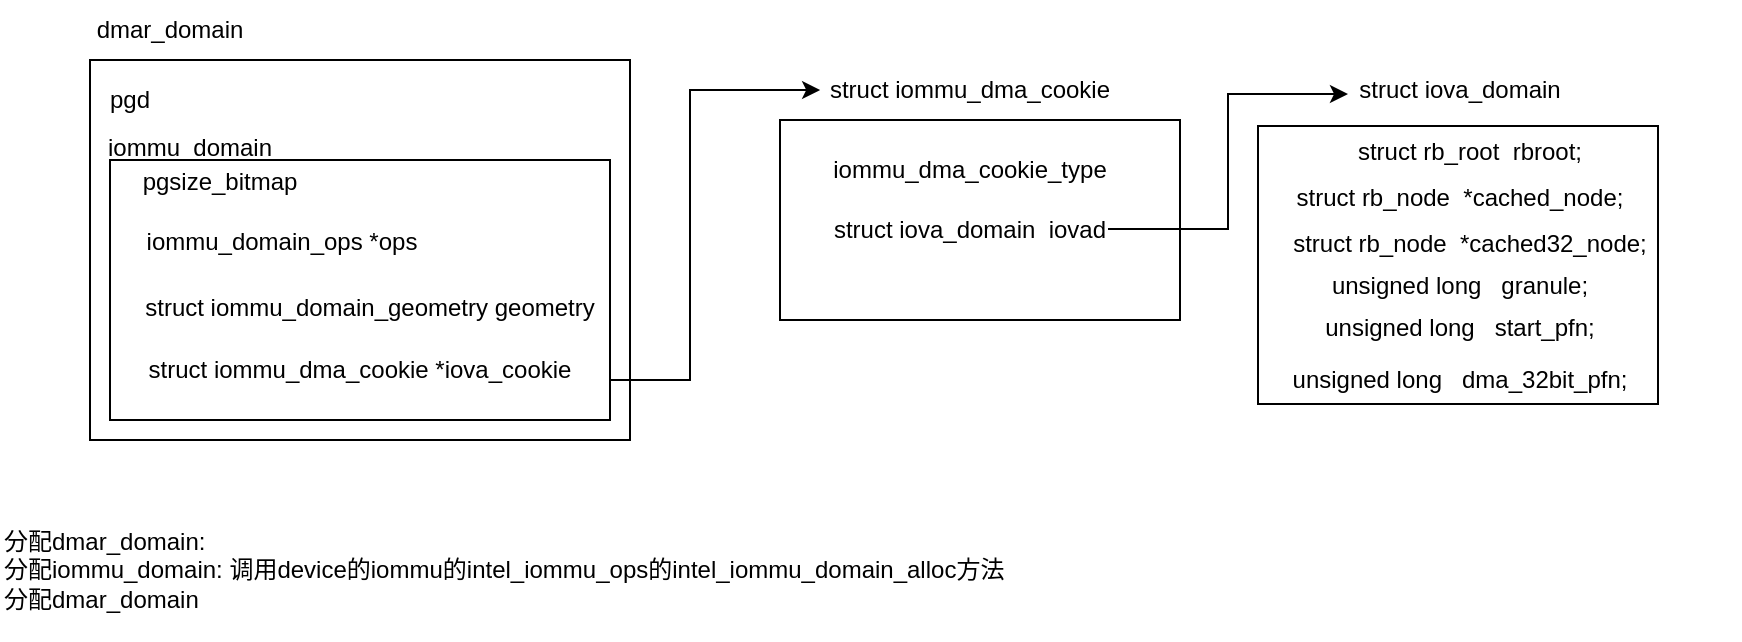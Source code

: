 <mxfile version="20.3.0" type="device"><diagram id="utEguKFqvJW7rHO8f7Bx" name="Page-1"><mxGraphModel dx="1038" dy="649" grid="1" gridSize="10" guides="1" tooltips="1" connect="1" arrows="1" fold="1" page="1" pageScale="1" pageWidth="850" pageHeight="1100" math="0" shadow="0"><root><mxCell id="0"/><mxCell id="1" parent="0"/><mxCell id="kc70yEtdPABtjrN_hR05-35" value="" style="rounded=0;whiteSpace=wrap;html=1;" vertex="1" parent="1"><mxGeometry x="759" y="443" width="200" height="139" as="geometry"/></mxCell><mxCell id="kc70yEtdPABtjrN_hR05-30" value="" style="rounded=0;whiteSpace=wrap;html=1;" vertex="1" parent="1"><mxGeometry x="520" y="440" width="200" height="100" as="geometry"/></mxCell><mxCell id="kc70yEtdPABtjrN_hR05-27" value="" style="rounded=0;whiteSpace=wrap;html=1;" vertex="1" parent="1"><mxGeometry x="175" y="410" width="270" height="190" as="geometry"/></mxCell><mxCell id="kc70yEtdPABtjrN_hR05-2" value="iommu_domain" style="text;html=1;strokeColor=none;fillColor=none;align=center;verticalAlign=middle;whiteSpace=wrap;rounded=0;" vertex="1" parent="1"><mxGeometry x="195" y="439" width="60" height="30" as="geometry"/></mxCell><mxCell id="kc70yEtdPABtjrN_hR05-6" value="struct iommu_dma_cookie" style="text;html=1;strokeColor=none;fillColor=none;align=center;verticalAlign=middle;whiteSpace=wrap;rounded=0;" vertex="1" parent="1"><mxGeometry x="480" y="410" width="270" height="30" as="geometry"/></mxCell><mxCell id="kc70yEtdPABtjrN_hR05-9" value="iommu_dma_cookie_type" style="text;html=1;strokeColor=none;fillColor=none;align=center;verticalAlign=middle;whiteSpace=wrap;rounded=0;" vertex="1" parent="1"><mxGeometry x="480" y="450" width="270" height="30" as="geometry"/></mxCell><mxCell id="kc70yEtdPABtjrN_hR05-10" value="struct iova_domain&amp;nbsp; iovad" style="text;html=1;strokeColor=none;fillColor=none;align=center;verticalAlign=middle;whiteSpace=wrap;rounded=0;" vertex="1" parent="1"><mxGeometry x="480" y="480" width="270" height="30" as="geometry"/></mxCell><mxCell id="kc70yEtdPABtjrN_hR05-12" value="struct iova_domain" style="text;html=1;strokeColor=none;fillColor=none;align=center;verticalAlign=middle;whiteSpace=wrap;rounded=0;" vertex="1" parent="1"><mxGeometry x="725" y="410" width="270" height="30" as="geometry"/></mxCell><mxCell id="kc70yEtdPABtjrN_hR05-13" value="struct rb_root&amp;nbsp; rbroot;" style="text;html=1;strokeColor=none;fillColor=none;align=center;verticalAlign=middle;whiteSpace=wrap;rounded=0;" vertex="1" parent="1"><mxGeometry x="800" y="441" width="130" height="30" as="geometry"/></mxCell><mxCell id="kc70yEtdPABtjrN_hR05-14" value="struct rb_node&amp;nbsp; *cached_node;" style="text;html=1;strokeColor=none;fillColor=none;align=center;verticalAlign=middle;whiteSpace=wrap;rounded=0;" vertex="1" parent="1"><mxGeometry x="725" y="464" width="270" height="30" as="geometry"/></mxCell><mxCell id="kc70yEtdPABtjrN_hR05-15" value="unsigned long&amp;nbsp; &amp;nbsp;start_pfn;" style="text;html=1;strokeColor=none;fillColor=none;align=center;verticalAlign=middle;whiteSpace=wrap;rounded=0;" vertex="1" parent="1"><mxGeometry x="725" y="529" width="270" height="30" as="geometry"/></mxCell><mxCell id="kc70yEtdPABtjrN_hR05-16" value="struct rb_node&amp;nbsp; *cached32_node;" style="text;html=1;strokeColor=none;fillColor=none;align=center;verticalAlign=middle;whiteSpace=wrap;rounded=0;" vertex="1" parent="1"><mxGeometry x="730" y="487" width="270" height="30" as="geometry"/></mxCell><mxCell id="kc70yEtdPABtjrN_hR05-17" value="unsigned long&amp;nbsp; &amp;nbsp;granule;" style="text;html=1;strokeColor=none;fillColor=none;align=center;verticalAlign=middle;whiteSpace=wrap;rounded=0;" vertex="1" parent="1"><mxGeometry x="725" y="508" width="270" height="30" as="geometry"/></mxCell><mxCell id="kc70yEtdPABtjrN_hR05-18" value="unsigned long&amp;nbsp; &amp;nbsp;dma_32bit_pfn;" style="text;html=1;strokeColor=none;fillColor=none;align=center;verticalAlign=middle;whiteSpace=wrap;rounded=0;" vertex="1" parent="1"><mxGeometry x="725" y="555" width="270" height="30" as="geometry"/></mxCell><mxCell id="kc70yEtdPABtjrN_hR05-19" value="" style="endArrow=classic;html=1;rounded=0;exitX=0.926;exitY=0.667;exitDx=0;exitDy=0;exitPerimeter=0;edgeStyle=orthogonalEdgeStyle;entryX=0.241;entryY=0.5;entryDx=0;entryDy=0;entryPerimeter=0;" edge="1" parent="1"><mxGeometry width="50" height="50" relative="1" as="geometry"><mxPoint x="405.02" y="570.01" as="sourcePoint"/><mxPoint x="540.07" y="425.0" as="targetPoint"/><Array as="points"><mxPoint x="475" y="570"/><mxPoint x="475" y="425"/></Array></mxGeometry></mxCell><mxCell id="kc70yEtdPABtjrN_hR05-20" value="" style="endArrow=classic;html=1;rounded=0;exitX=0.926;exitY=0.667;exitDx=0;exitDy=0;exitPerimeter=0;edgeStyle=orthogonalEdgeStyle;" edge="1" parent="1"><mxGeometry width="50" height="50" relative="1" as="geometry"><mxPoint x="684" y="494.5" as="sourcePoint"/><mxPoint x="804" y="427" as="targetPoint"/><Array as="points"><mxPoint x="744" y="495"/><mxPoint x="744" y="427"/></Array></mxGeometry></mxCell><mxCell id="kc70yEtdPABtjrN_hR05-22" value="dmar_domain" style="text;html=1;strokeColor=none;fillColor=none;align=center;verticalAlign=middle;whiteSpace=wrap;rounded=0;" vertex="1" parent="1"><mxGeometry x="185" y="380" width="60" height="30" as="geometry"/></mxCell><mxCell id="kc70yEtdPABtjrN_hR05-29" value="" style="rounded=0;whiteSpace=wrap;html=1;" vertex="1" parent="1"><mxGeometry x="185" y="460" width="250" height="130" as="geometry"/></mxCell><mxCell id="kc70yEtdPABtjrN_hR05-3" value="pgsize_bitmap" style="text;html=1;strokeColor=none;fillColor=none;align=center;verticalAlign=middle;whiteSpace=wrap;rounded=0;" vertex="1" parent="1"><mxGeometry x="210" y="456" width="60" height="30" as="geometry"/></mxCell><mxCell id="kc70yEtdPABtjrN_hR05-4" value="iommu_domain_ops *ops" style="text;html=1;strokeColor=none;fillColor=none;align=center;verticalAlign=middle;whiteSpace=wrap;rounded=0;" vertex="1" parent="1"><mxGeometry x="191" y="486" width="160" height="30" as="geometry"/></mxCell><mxCell id="kc70yEtdPABtjrN_hR05-5" value="struct iommu_domain_geometry geometry" style="text;html=1;strokeColor=none;fillColor=none;align=center;verticalAlign=middle;whiteSpace=wrap;rounded=0;" vertex="1" parent="1"><mxGeometry x="175" y="519" width="280" height="30" as="geometry"/></mxCell><mxCell id="kc70yEtdPABtjrN_hR05-8" value="struct iommu_dma_cookie *iova_cookie" style="text;html=1;strokeColor=none;fillColor=none;align=center;verticalAlign=middle;whiteSpace=wrap;rounded=0;" vertex="1" parent="1"><mxGeometry x="175" y="550" width="270" height="30" as="geometry"/></mxCell><mxCell id="kc70yEtdPABtjrN_hR05-31" value="pgd" style="text;html=1;strokeColor=none;fillColor=none;align=center;verticalAlign=middle;whiteSpace=wrap;rounded=0;" vertex="1" parent="1"><mxGeometry x="165" y="415" width="60" height="30" as="geometry"/></mxCell><mxCell id="kc70yEtdPABtjrN_hR05-34" value="分配dmar_domain:&amp;nbsp;&lt;br&gt;分配iommu_domain: 调用device的iommu的intel_iommu_ops的intel_iommu_domain_alloc方法&lt;br&gt;分配dmar_domain" style="text;html=1;strokeColor=none;fillColor=none;align=left;verticalAlign=middle;whiteSpace=wrap;rounded=0;" vertex="1" parent="1"><mxGeometry x="130" y="630" width="570" height="70" as="geometry"/></mxCell></root></mxGraphModel></diagram></mxfile>